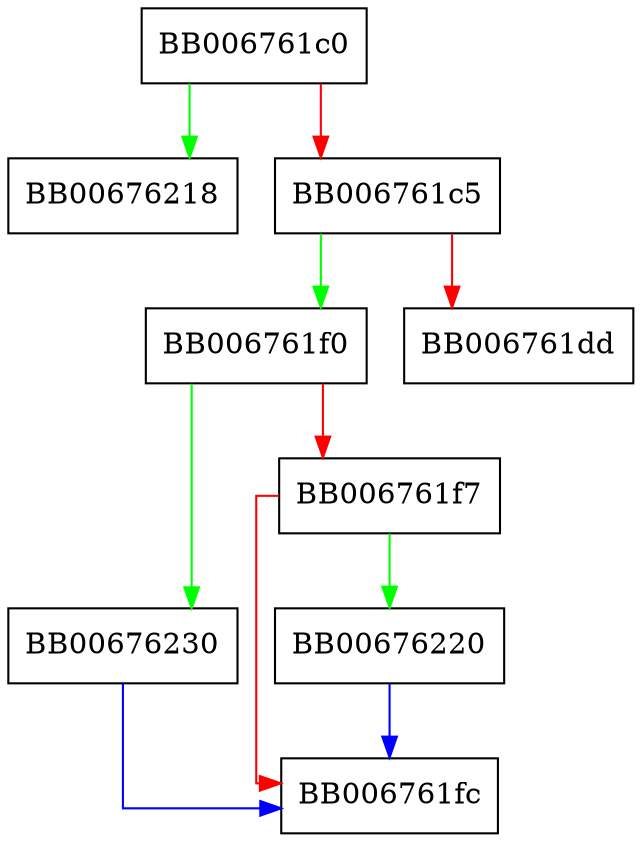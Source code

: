 digraph X509_OBJECT_set1_X509 {
  node [shape="box"];
  graph [splines=ortho];
  BB006761c0 -> BB00676218 [color="green"];
  BB006761c0 -> BB006761c5 [color="red"];
  BB006761c5 -> BB006761f0 [color="green"];
  BB006761c5 -> BB006761dd [color="red"];
  BB006761f0 -> BB00676230 [color="green"];
  BB006761f0 -> BB006761f7 [color="red"];
  BB006761f7 -> BB00676220 [color="green"];
  BB006761f7 -> BB006761fc [color="red"];
  BB00676220 -> BB006761fc [color="blue"];
  BB00676230 -> BB006761fc [color="blue"];
}